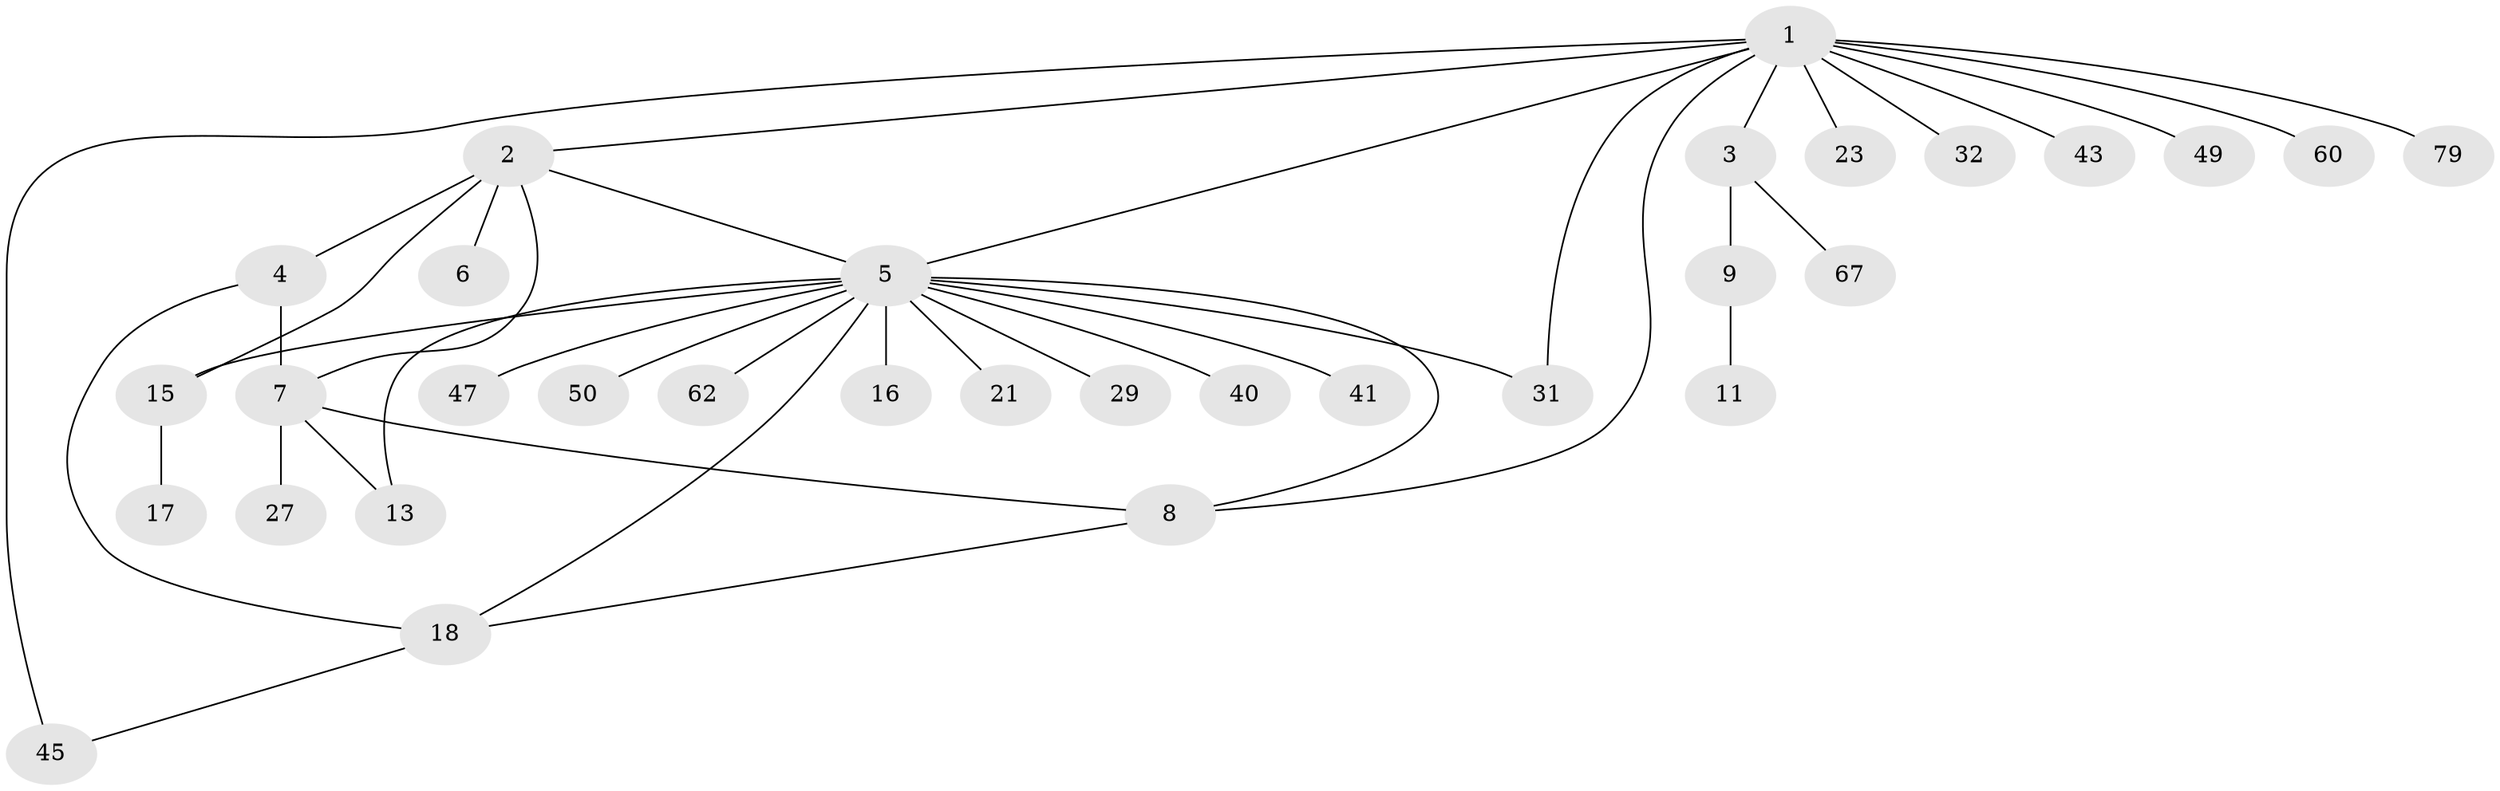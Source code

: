 // original degree distribution, {12: 0.0125, 9: 0.0125, 3: 0.0375, 4: 0.0375, 14: 0.0125, 1: 0.625, 19: 0.0125, 5: 0.025, 2: 0.2, 7: 0.0125, 6: 0.0125}
// Generated by graph-tools (version 1.1) at 2025/18/03/04/25 18:18:15]
// undirected, 32 vertices, 41 edges
graph export_dot {
graph [start="1"]
  node [color=gray90,style=filled];
  1 [super="+28"];
  2 [super="+51+71+36+30"];
  3;
  4;
  5 [super="+20"];
  6;
  7 [super="+14+22+12+38+39+42+46+59+64+73+75+80+35+34"];
  8 [super="+70+53+10"];
  9;
  11 [super="+57+66"];
  13;
  15 [super="+24+19+77+25"];
  16 [super="+52"];
  17 [super="+26+69+55"];
  18 [super="+63+65"];
  21;
  23 [super="+37"];
  27;
  29;
  31 [super="+44+72+74"];
  32;
  40;
  41;
  43;
  45 [super="+48"];
  47;
  49;
  50;
  60;
  62;
  67;
  79;
  1 -- 2;
  1 -- 3;
  1 -- 5;
  1 -- 23;
  1 -- 31;
  1 -- 43;
  1 -- 45;
  1 -- 49;
  1 -- 60;
  1 -- 79;
  1 -- 8;
  1 -- 32;
  2 -- 4;
  2 -- 5;
  2 -- 6;
  2 -- 7;
  2 -- 15;
  3 -- 9;
  3 -- 67;
  4 -- 7 [weight=2];
  4 -- 18;
  5 -- 8;
  5 -- 15;
  5 -- 16;
  5 -- 21;
  5 -- 29;
  5 -- 40;
  5 -- 41;
  5 -- 47;
  5 -- 50;
  5 -- 62;
  5 -- 31;
  5 -- 18;
  5 -- 13;
  7 -- 8;
  7 -- 13;
  7 -- 27;
  8 -- 18;
  9 -- 11;
  15 -- 17;
  18 -- 45;
}
